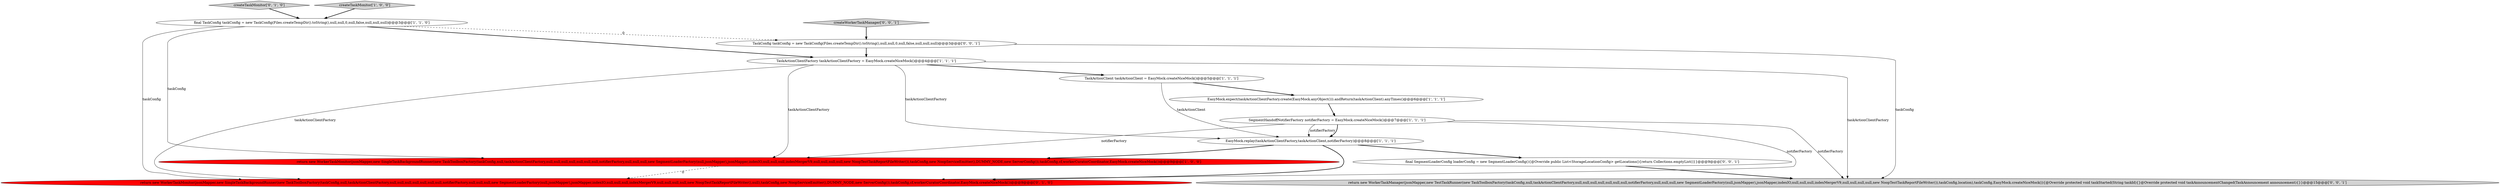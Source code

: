 digraph {
4 [style = filled, label = "SegmentHandoffNotifierFactory notifierFactory = EasyMock.createNiceMock()@@@7@@@['1', '1', '1']", fillcolor = white, shape = ellipse image = "AAA0AAABBB1BBB"];
10 [style = filled, label = "createWorkerTaskManager['0', '0', '1']", fillcolor = lightgray, shape = diamond image = "AAA0AAABBB3BBB"];
13 [style = filled, label = "return new WorkerTaskManager(jsonMapper,new TestTaskRunner(new TaskToolboxFactory(taskConfig,null,taskActionClientFactory,null,null,null,null,null,null,null,notifierFactory,null,null,null,new SegmentLoaderFactory(null,jsonMapper),jsonMapper,indexIO,null,null,null,indexMergerV9,null,null,null,null,new NoopTestTaskReportFileWriter()),taskConfig,location),taskConfig,EasyMock.createNiceMock()){@Override protected void taskStarted(String taskId){}@Override protected void taskAnnouncementChanged(TaskAnnouncement announcement){}}@@@15@@@['0', '0', '1']", fillcolor = lightgray, shape = ellipse image = "AAA0AAABBB3BBB"];
0 [style = filled, label = "TaskActionClient taskActionClient = EasyMock.createNiceMock()@@@5@@@['1', '1', '1']", fillcolor = white, shape = ellipse image = "AAA0AAABBB1BBB"];
11 [style = filled, label = "TaskConfig taskConfig = new TaskConfig(Files.createTempDir().toString(),null,null,0,null,false,null,null,null)@@@3@@@['0', '0', '1']", fillcolor = white, shape = ellipse image = "AAA0AAABBB3BBB"];
8 [style = filled, label = "createTaskMonitor['0', '1', '0']", fillcolor = lightgray, shape = diamond image = "AAA0AAABBB2BBB"];
3 [style = filled, label = "return new WorkerTaskMonitor(jsonMapper,new SingleTaskBackgroundRunner(new TaskToolboxFactory(taskConfig,null,taskActionClientFactory,null,null,null,null,null,null,null,notifierFactory,null,null,null,new SegmentLoaderFactory(null,jsonMapper),jsonMapper,indexIO,null,null,null,indexMergerV9,null,null,null,null,new NoopTestTaskReportFileWriter()),taskConfig,new NoopServiceEmitter(),DUMMY_NODE,new ServerConfig()),taskConfig,cf,workerCuratorCoordinator,EasyMock.createNiceMock())@@@9@@@['1', '0', '0']", fillcolor = red, shape = ellipse image = "AAA1AAABBB1BBB"];
2 [style = filled, label = "createTaskMonitor['1', '0', '0']", fillcolor = lightgray, shape = diamond image = "AAA0AAABBB1BBB"];
1 [style = filled, label = "final TaskConfig taskConfig = new TaskConfig(Files.createTempDir().toString(),null,null,0,null,false,null,null,null)@@@3@@@['1', '1', '0']", fillcolor = white, shape = ellipse image = "AAA0AAABBB1BBB"];
7 [style = filled, label = "EasyMock.replay(taskActionClientFactory,taskActionClient,notifierFactory)@@@8@@@['1', '1', '1']", fillcolor = white, shape = ellipse image = "AAA0AAABBB1BBB"];
6 [style = filled, label = "EasyMock.expect(taskActionClientFactory.create(EasyMock.anyObject())).andReturn(taskActionClient).anyTimes()@@@6@@@['1', '1', '1']", fillcolor = white, shape = ellipse image = "AAA0AAABBB1BBB"];
5 [style = filled, label = "TaskActionClientFactory taskActionClientFactory = EasyMock.createNiceMock()@@@4@@@['1', '1', '1']", fillcolor = white, shape = ellipse image = "AAA0AAABBB1BBB"];
12 [style = filled, label = "final SegmentLoaderConfig loaderConfig = new SegmentLoaderConfig(){@Override public List<StorageLocationConfig> getLocations(){return Collections.emptyList()}}@@@9@@@['0', '0', '1']", fillcolor = white, shape = ellipse image = "AAA0AAABBB3BBB"];
9 [style = filled, label = "return new WorkerTaskMonitor(jsonMapper,new SingleTaskBackgroundRunner(new TaskToolboxFactory(taskConfig,null,taskActionClientFactory,null,null,null,null,null,null,null,notifierFactory,null,null,null,new SegmentLoaderFactory(null,jsonMapper),jsonMapper,indexIO,null,null,null,indexMergerV9,null,null,null,null,new NoopTestTaskReportFileWriter(),null),taskConfig,new NoopServiceEmitter(),DUMMY_NODE,new ServerConfig()),taskConfig,cf,workerCuratorCoordinator,EasyMock.createNiceMock())@@@9@@@['0', '1', '0']", fillcolor = red, shape = ellipse image = "AAA1AAABBB2BBB"];
1->5 [style = bold, label=""];
4->7 [style = solid, label="notifierFactory"];
11->13 [style = solid, label="taskConfig"];
0->7 [style = solid, label="taskActionClient"];
0->6 [style = bold, label=""];
7->12 [style = bold, label=""];
5->3 [style = solid, label="taskActionClientFactory"];
2->1 [style = bold, label=""];
1->9 [style = solid, label="taskConfig"];
7->3 [style = bold, label=""];
4->7 [style = bold, label=""];
4->3 [style = solid, label="notifierFactory"];
7->9 [style = bold, label=""];
8->1 [style = bold, label=""];
12->13 [style = bold, label=""];
6->4 [style = bold, label=""];
11->5 [style = bold, label=""];
1->3 [style = solid, label="taskConfig"];
5->13 [style = solid, label="taskActionClientFactory"];
10->11 [style = bold, label=""];
5->0 [style = bold, label=""];
5->9 [style = solid, label="taskActionClientFactory"];
3->9 [style = dashed, label="0"];
1->11 [style = dashed, label="0"];
4->13 [style = solid, label="notifierFactory"];
4->9 [style = solid, label="notifierFactory"];
5->7 [style = solid, label="taskActionClientFactory"];
}
